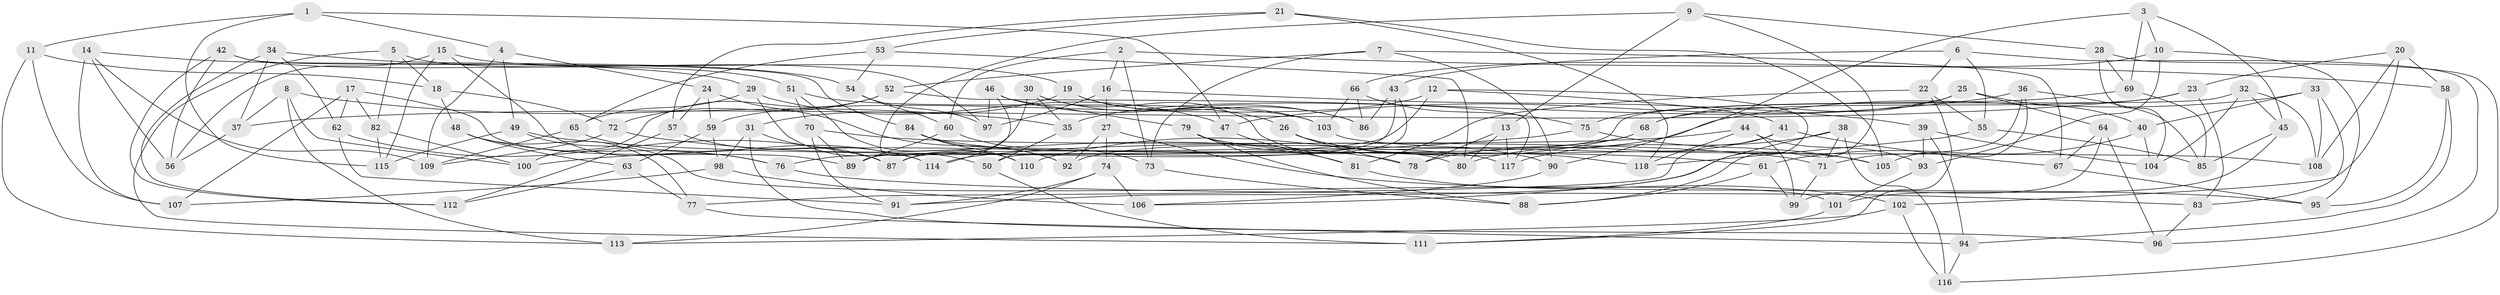 // coarse degree distribution, {10: 0.04819277108433735, 4: 0.8433734939759037, 11: 0.03614457831325301, 9: 0.012048192771084338, 12: 0.012048192771084338, 3: 0.04819277108433735}
// Generated by graph-tools (version 1.1) at 2025/54/03/04/25 22:54:01]
// undirected, 118 vertices, 236 edges
graph export_dot {
  node [color=gray90,style=filled];
  1;
  2;
  3;
  4;
  5;
  6;
  7;
  8;
  9;
  10;
  11;
  12;
  13;
  14;
  15;
  16;
  17;
  18;
  19;
  20;
  21;
  22;
  23;
  24;
  25;
  26;
  27;
  28;
  29;
  30;
  31;
  32;
  33;
  34;
  35;
  36;
  37;
  38;
  39;
  40;
  41;
  42;
  43;
  44;
  45;
  46;
  47;
  48;
  49;
  50;
  51;
  52;
  53;
  54;
  55;
  56;
  57;
  58;
  59;
  60;
  61;
  62;
  63;
  64;
  65;
  66;
  67;
  68;
  69;
  70;
  71;
  72;
  73;
  74;
  75;
  76;
  77;
  78;
  79;
  80;
  81;
  82;
  83;
  84;
  85;
  86;
  87;
  88;
  89;
  90;
  91;
  92;
  93;
  94;
  95;
  96;
  97;
  98;
  99;
  100;
  101;
  102;
  103;
  104;
  105;
  106;
  107;
  108;
  109;
  110;
  111;
  112;
  113;
  114;
  115;
  116;
  117;
  118;
  1 -- 4;
  1 -- 47;
  1 -- 11;
  1 -- 115;
  2 -- 60;
  2 -- 16;
  2 -- 73;
  2 -- 58;
  3 -- 10;
  3 -- 45;
  3 -- 90;
  3 -- 69;
  4 -- 109;
  4 -- 24;
  4 -- 49;
  5 -- 82;
  5 -- 111;
  5 -- 18;
  5 -- 97;
  6 -- 43;
  6 -- 22;
  6 -- 55;
  6 -- 96;
  7 -- 90;
  7 -- 73;
  7 -- 67;
  7 -- 52;
  8 -- 113;
  8 -- 100;
  8 -- 37;
  8 -- 35;
  9 -- 28;
  9 -- 13;
  9 -- 88;
  9 -- 110;
  10 -- 93;
  10 -- 66;
  10 -- 95;
  11 -- 107;
  11 -- 18;
  11 -- 113;
  12 -- 106;
  12 -- 41;
  12 -- 59;
  12 -- 76;
  13 -- 78;
  13 -- 117;
  13 -- 80;
  14 -- 56;
  14 -- 107;
  14 -- 29;
  14 -- 109;
  15 -- 115;
  15 -- 19;
  15 -- 56;
  15 -- 76;
  16 -- 27;
  16 -- 97;
  16 -- 39;
  17 -- 62;
  17 -- 107;
  17 -- 89;
  17 -- 82;
  18 -- 48;
  18 -- 72;
  19 -- 31;
  19 -- 86;
  19 -- 26;
  20 -- 102;
  20 -- 108;
  20 -- 58;
  20 -- 23;
  21 -- 105;
  21 -- 53;
  21 -- 118;
  21 -- 57;
  22 -- 55;
  22 -- 81;
  22 -- 111;
  23 -- 68;
  23 -- 83;
  23 -- 37;
  24 -- 92;
  24 -- 59;
  24 -- 57;
  25 -- 35;
  25 -- 68;
  25 -- 64;
  25 -- 40;
  26 -- 90;
  26 -- 78;
  26 -- 118;
  27 -- 92;
  27 -- 74;
  27 -- 95;
  28 -- 69;
  28 -- 104;
  28 -- 116;
  29 -- 65;
  29 -- 50;
  29 -- 47;
  30 -- 80;
  30 -- 87;
  30 -- 103;
  30 -- 35;
  31 -- 96;
  31 -- 98;
  31 -- 87;
  32 -- 45;
  32 -- 108;
  32 -- 87;
  32 -- 104;
  33 -- 83;
  33 -- 40;
  33 -- 78;
  33 -- 108;
  34 -- 37;
  34 -- 112;
  34 -- 62;
  34 -- 54;
  35 -- 50;
  36 -- 85;
  36 -- 47;
  36 -- 105;
  36 -- 71;
  37 -- 56;
  38 -- 91;
  38 -- 71;
  38 -- 117;
  38 -- 116;
  39 -- 104;
  39 -- 93;
  39 -- 94;
  40 -- 104;
  40 -- 61;
  41 -- 77;
  41 -- 80;
  41 -- 67;
  42 -- 84;
  42 -- 112;
  42 -- 51;
  42 -- 56;
  43 -- 50;
  43 -- 89;
  43 -- 86;
  44 -- 93;
  44 -- 99;
  44 -- 118;
  44 -- 114;
  45 -- 85;
  45 -- 101;
  46 -- 86;
  46 -- 79;
  46 -- 114;
  46 -- 97;
  47 -- 81;
  48 -- 77;
  48 -- 63;
  48 -- 76;
  49 -- 101;
  49 -- 115;
  49 -- 61;
  50 -- 111;
  51 -- 70;
  51 -- 103;
  51 -- 110;
  52 -- 117;
  52 -- 72;
  52 -- 100;
  53 -- 65;
  53 -- 54;
  53 -- 80;
  54 -- 60;
  54 -- 97;
  55 -- 118;
  55 -- 85;
  57 -- 114;
  57 -- 112;
  58 -- 95;
  58 -- 94;
  59 -- 98;
  59 -- 63;
  60 -- 89;
  60 -- 73;
  61 -- 88;
  61 -- 99;
  62 -- 91;
  62 -- 87;
  63 -- 77;
  63 -- 112;
  64 -- 67;
  64 -- 99;
  64 -- 96;
  65 -- 114;
  65 -- 109;
  66 -- 86;
  66 -- 103;
  66 -- 75;
  67 -- 95;
  68 -- 110;
  68 -- 92;
  69 -- 75;
  69 -- 85;
  70 -- 71;
  70 -- 89;
  70 -- 91;
  71 -- 99;
  72 -- 109;
  72 -- 78;
  73 -- 88;
  74 -- 91;
  74 -- 106;
  74 -- 113;
  75 -- 105;
  75 -- 100;
  76 -- 83;
  77 -- 94;
  79 -- 105;
  79 -- 88;
  79 -- 81;
  81 -- 102;
  82 -- 100;
  82 -- 115;
  83 -- 96;
  84 -- 92;
  84 -- 110;
  84 -- 117;
  90 -- 106;
  93 -- 101;
  94 -- 116;
  98 -- 107;
  98 -- 106;
  101 -- 111;
  102 -- 116;
  102 -- 113;
  103 -- 108;
}
